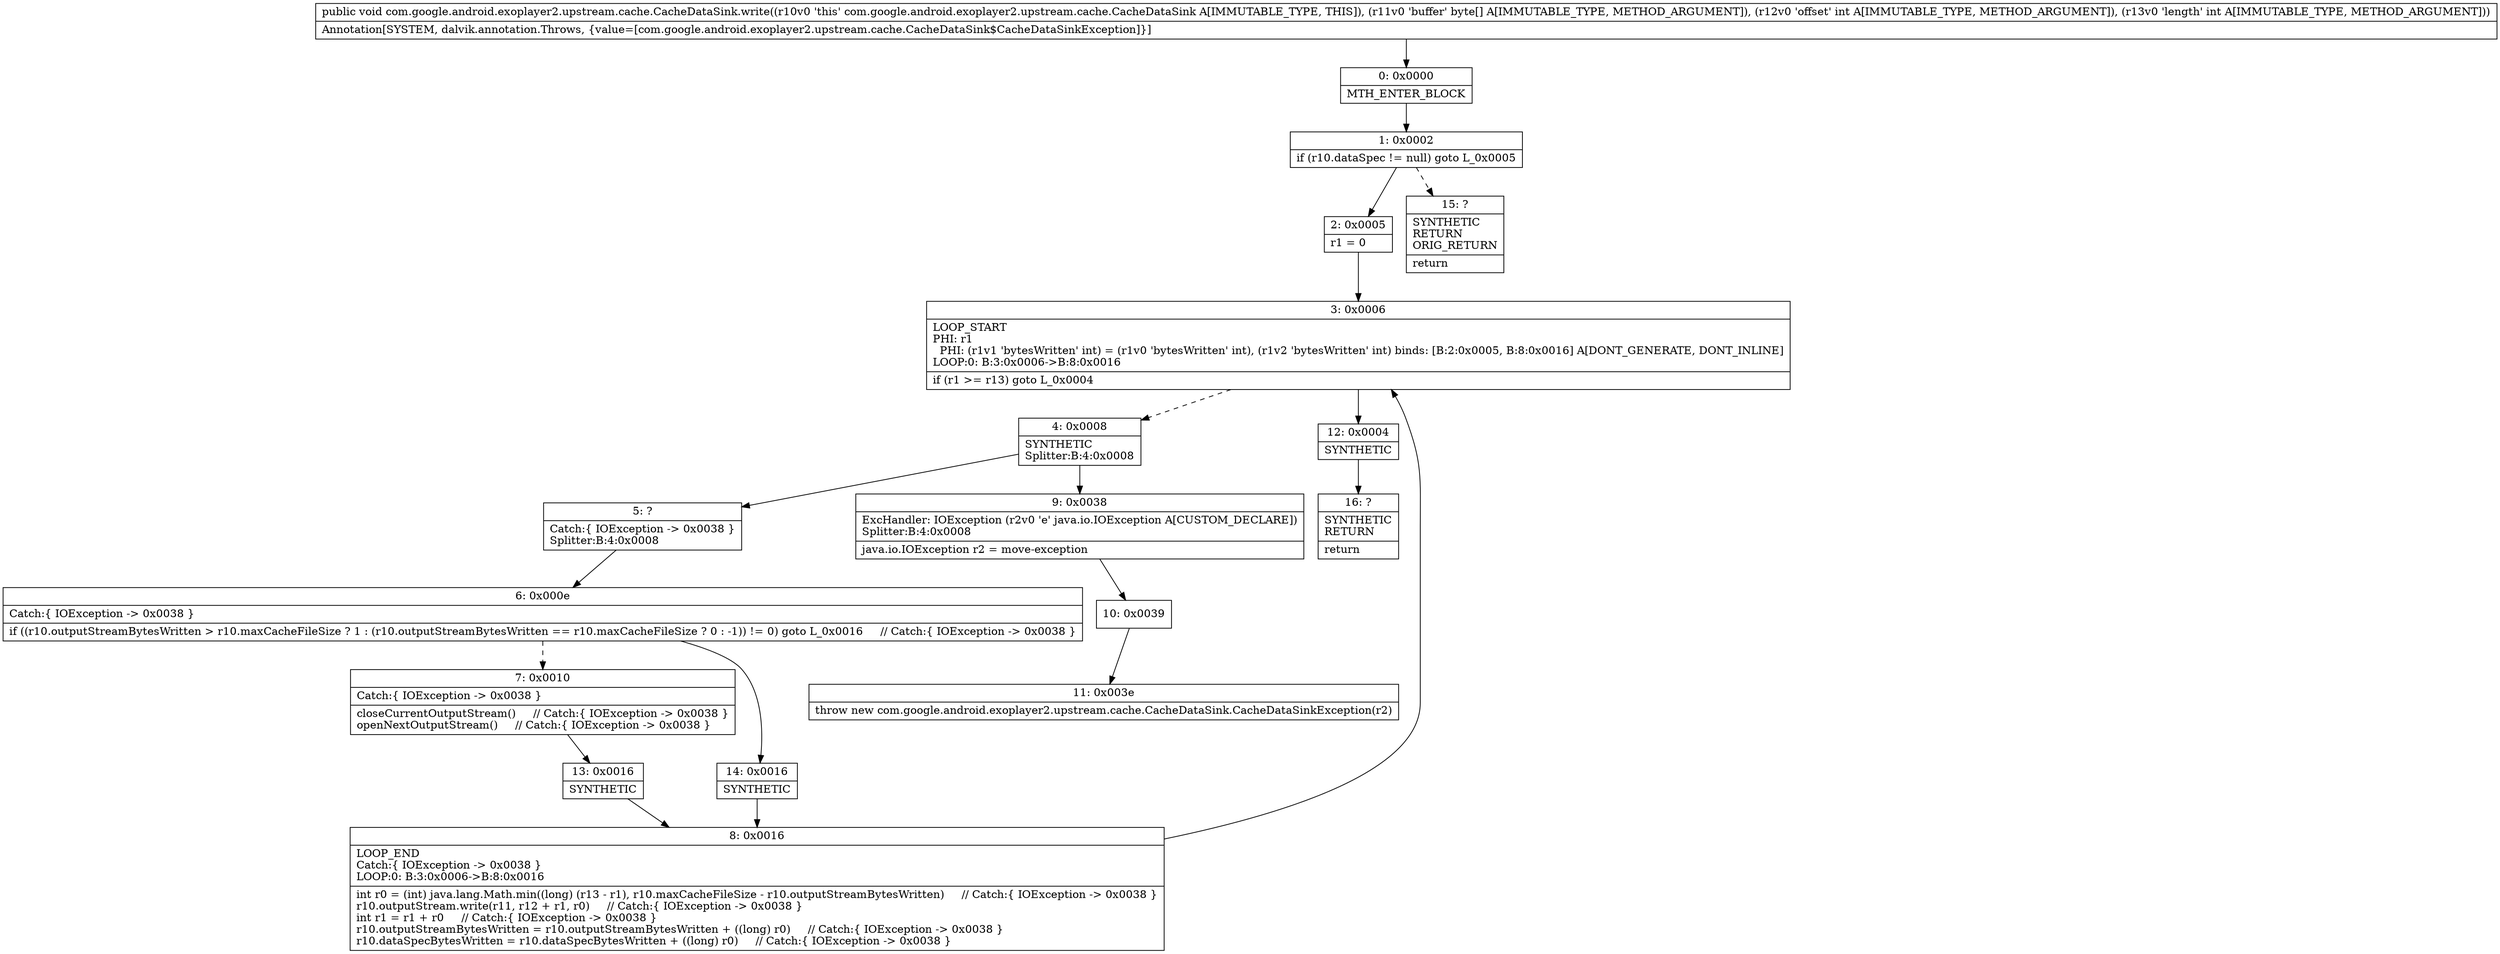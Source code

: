digraph "CFG forcom.google.android.exoplayer2.upstream.cache.CacheDataSink.write([BII)V" {
Node_0 [shape=record,label="{0\:\ 0x0000|MTH_ENTER_BLOCK\l}"];
Node_1 [shape=record,label="{1\:\ 0x0002|if (r10.dataSpec != null) goto L_0x0005\l}"];
Node_2 [shape=record,label="{2\:\ 0x0005|r1 = 0\l}"];
Node_3 [shape=record,label="{3\:\ 0x0006|LOOP_START\lPHI: r1 \l  PHI: (r1v1 'bytesWritten' int) = (r1v0 'bytesWritten' int), (r1v2 'bytesWritten' int) binds: [B:2:0x0005, B:8:0x0016] A[DONT_GENERATE, DONT_INLINE]\lLOOP:0: B:3:0x0006\-\>B:8:0x0016\l|if (r1 \>= r13) goto L_0x0004\l}"];
Node_4 [shape=record,label="{4\:\ 0x0008|SYNTHETIC\lSplitter:B:4:0x0008\l}"];
Node_5 [shape=record,label="{5\:\ ?|Catch:\{ IOException \-\> 0x0038 \}\lSplitter:B:4:0x0008\l}"];
Node_6 [shape=record,label="{6\:\ 0x000e|Catch:\{ IOException \-\> 0x0038 \}\l|if ((r10.outputStreamBytesWritten \> r10.maxCacheFileSize ? 1 : (r10.outputStreamBytesWritten == r10.maxCacheFileSize ? 0 : \-1)) != 0) goto L_0x0016     \/\/ Catch:\{ IOException \-\> 0x0038 \}\l}"];
Node_7 [shape=record,label="{7\:\ 0x0010|Catch:\{ IOException \-\> 0x0038 \}\l|closeCurrentOutputStream()     \/\/ Catch:\{ IOException \-\> 0x0038 \}\lopenNextOutputStream()     \/\/ Catch:\{ IOException \-\> 0x0038 \}\l}"];
Node_8 [shape=record,label="{8\:\ 0x0016|LOOP_END\lCatch:\{ IOException \-\> 0x0038 \}\lLOOP:0: B:3:0x0006\-\>B:8:0x0016\l|int r0 = (int) java.lang.Math.min((long) (r13 \- r1), r10.maxCacheFileSize \- r10.outputStreamBytesWritten)     \/\/ Catch:\{ IOException \-\> 0x0038 \}\lr10.outputStream.write(r11, r12 + r1, r0)     \/\/ Catch:\{ IOException \-\> 0x0038 \}\lint r1 = r1 + r0     \/\/ Catch:\{ IOException \-\> 0x0038 \}\lr10.outputStreamBytesWritten = r10.outputStreamBytesWritten + ((long) r0)     \/\/ Catch:\{ IOException \-\> 0x0038 \}\lr10.dataSpecBytesWritten = r10.dataSpecBytesWritten + ((long) r0)     \/\/ Catch:\{ IOException \-\> 0x0038 \}\l}"];
Node_9 [shape=record,label="{9\:\ 0x0038|ExcHandler: IOException (r2v0 'e' java.io.IOException A[CUSTOM_DECLARE])\lSplitter:B:4:0x0008\l|java.io.IOException r2 = move\-exception\l}"];
Node_10 [shape=record,label="{10\:\ 0x0039}"];
Node_11 [shape=record,label="{11\:\ 0x003e|throw new com.google.android.exoplayer2.upstream.cache.CacheDataSink.CacheDataSinkException(r2)\l}"];
Node_12 [shape=record,label="{12\:\ 0x0004|SYNTHETIC\l}"];
Node_13 [shape=record,label="{13\:\ 0x0016|SYNTHETIC\l}"];
Node_14 [shape=record,label="{14\:\ 0x0016|SYNTHETIC\l}"];
Node_15 [shape=record,label="{15\:\ ?|SYNTHETIC\lRETURN\lORIG_RETURN\l|return\l}"];
Node_16 [shape=record,label="{16\:\ ?|SYNTHETIC\lRETURN\l|return\l}"];
MethodNode[shape=record,label="{public void com.google.android.exoplayer2.upstream.cache.CacheDataSink.write((r10v0 'this' com.google.android.exoplayer2.upstream.cache.CacheDataSink A[IMMUTABLE_TYPE, THIS]), (r11v0 'buffer' byte[] A[IMMUTABLE_TYPE, METHOD_ARGUMENT]), (r12v0 'offset' int A[IMMUTABLE_TYPE, METHOD_ARGUMENT]), (r13v0 'length' int A[IMMUTABLE_TYPE, METHOD_ARGUMENT]))  | Annotation[SYSTEM, dalvik.annotation.Throws, \{value=[com.google.android.exoplayer2.upstream.cache.CacheDataSink$CacheDataSinkException]\}]\l}"];
MethodNode -> Node_0;
Node_0 -> Node_1;
Node_1 -> Node_2;
Node_1 -> Node_15[style=dashed];
Node_2 -> Node_3;
Node_3 -> Node_4[style=dashed];
Node_3 -> Node_12;
Node_4 -> Node_5;
Node_4 -> Node_9;
Node_5 -> Node_6;
Node_6 -> Node_7[style=dashed];
Node_6 -> Node_14;
Node_7 -> Node_13;
Node_8 -> Node_3;
Node_9 -> Node_10;
Node_10 -> Node_11;
Node_12 -> Node_16;
Node_13 -> Node_8;
Node_14 -> Node_8;
}

